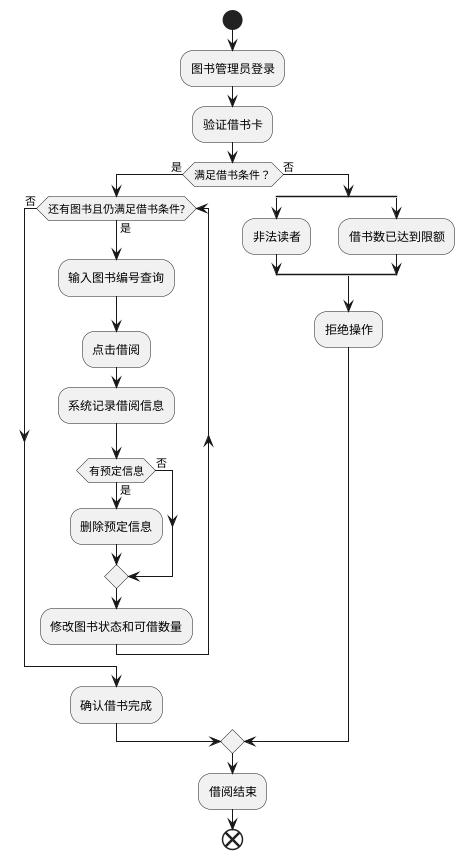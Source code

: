@startuml
start
:图书管理员登录;
:验证借书卡;


if(满足借书条件？) then (是)
    while(还有图书且仍满足借书条件?) is (是)
    :输入图书编号查询;
    :点击借阅;
    :系统记录借阅信息;
    if(有预定信息) then(是)
        :删除预定信息;
        else (否)
    endif
    :修改图书状态和可借数量;
     end while(否)
     :确认借书完成;
    else (否)
     split
    :非法读者;
    split again
    :借书数已达到限额;
    end split
    :拒绝操作;
endif
:借阅结束;
end

@enduml